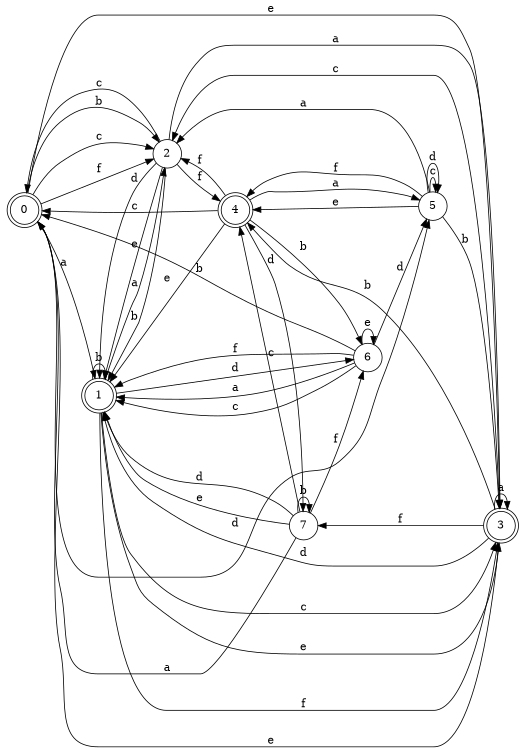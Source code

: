 digraph n7_5 {
__start0 [label="" shape="none"];

rankdir=LR;
size="8,5";

s0 [style="rounded,filled", color="black", fillcolor="white" shape="doublecircle", label="0"];
s1 [style="rounded,filled", color="black", fillcolor="white" shape="doublecircle", label="1"];
s2 [style="filled", color="black", fillcolor="white" shape="circle", label="2"];
s3 [style="rounded,filled", color="black", fillcolor="white" shape="doublecircle", label="3"];
s4 [style="rounded,filled", color="black", fillcolor="white" shape="doublecircle", label="4"];
s5 [style="filled", color="black", fillcolor="white" shape="circle", label="5"];
s6 [style="filled", color="black", fillcolor="white" shape="circle", label="6"];
s7 [style="filled", color="black", fillcolor="white" shape="circle", label="7"];
s0 -> s1 [label="a"];
s0 -> s2 [label="b"];
s0 -> s2 [label="c"];
s0 -> s5 [label="d"];
s0 -> s3 [label="e"];
s0 -> s2 [label="f"];
s1 -> s2 [label="a"];
s1 -> s1 [label="b"];
s1 -> s3 [label="c"];
s1 -> s6 [label="d"];
s1 -> s3 [label="e"];
s1 -> s3 [label="f"];
s2 -> s3 [label="a"];
s2 -> s1 [label="b"];
s2 -> s0 [label="c"];
s2 -> s1 [label="d"];
s2 -> s1 [label="e"];
s2 -> s4 [label="f"];
s3 -> s3 [label="a"];
s3 -> s4 [label="b"];
s3 -> s2 [label="c"];
s3 -> s1 [label="d"];
s3 -> s0 [label="e"];
s3 -> s7 [label="f"];
s4 -> s5 [label="a"];
s4 -> s6 [label="b"];
s4 -> s0 [label="c"];
s4 -> s7 [label="d"];
s4 -> s1 [label="e"];
s4 -> s2 [label="f"];
s5 -> s2 [label="a"];
s5 -> s3 [label="b"];
s5 -> s5 [label="c"];
s5 -> s5 [label="d"];
s5 -> s4 [label="e"];
s5 -> s4 [label="f"];
s6 -> s1 [label="a"];
s6 -> s0 [label="b"];
s6 -> s1 [label="c"];
s6 -> s5 [label="d"];
s6 -> s6 [label="e"];
s6 -> s1 [label="f"];
s7 -> s0 [label="a"];
s7 -> s7 [label="b"];
s7 -> s4 [label="c"];
s7 -> s1 [label="d"];
s7 -> s1 [label="e"];
s7 -> s6 [label="f"];

}